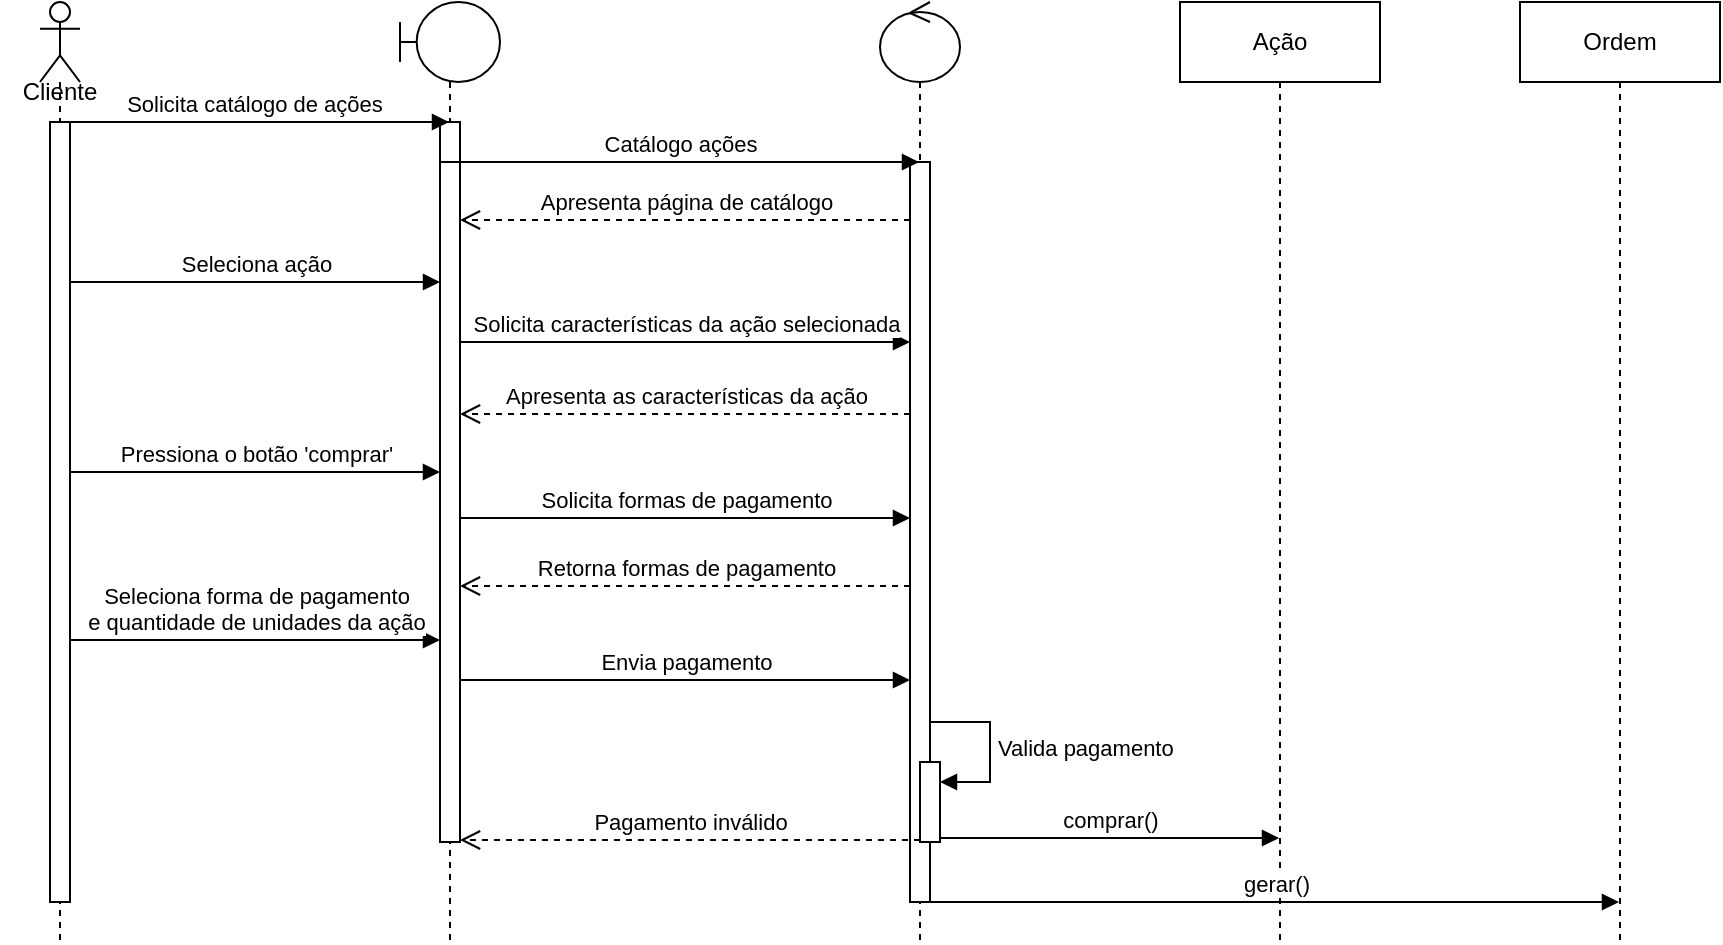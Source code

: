 <mxfile version="24.7.14">
  <diagram name="Página-1" id="KF2_ladcj-vhl3kibzI2">
    <mxGraphModel dx="659" dy="530" grid="1" gridSize="10" guides="1" tooltips="1" connect="1" arrows="1" fold="1" page="1" pageScale="1" pageWidth="827" pageHeight="1169" math="0" shadow="0">
      <root>
        <mxCell id="0" />
        <mxCell id="1" parent="0" />
        <mxCell id="QnlgLzVFs53YzpZ4HouB-1" value="" style="shape=umlLifeline;perimeter=lifelinePerimeter;whiteSpace=wrap;html=1;container=1;dropTarget=0;collapsible=0;recursiveResize=0;outlineConnect=0;portConstraint=eastwest;newEdgeStyle={&quot;curved&quot;:0,&quot;rounded&quot;:0};participant=umlActor;" vertex="1" parent="1">
          <mxGeometry x="130" y="30" width="20" height="470" as="geometry" />
        </mxCell>
        <mxCell id="QnlgLzVFs53YzpZ4HouB-7" value="" style="html=1;points=[[0,0,0,0,5],[0,1,0,0,-5],[1,0,0,0,5],[1,1,0,0,-5]];perimeter=orthogonalPerimeter;outlineConnect=0;targetShapes=umlLifeline;portConstraint=eastwest;newEdgeStyle={&quot;curved&quot;:0,&quot;rounded&quot;:0};" vertex="1" parent="QnlgLzVFs53YzpZ4HouB-1">
          <mxGeometry x="5" y="60" width="10" height="390" as="geometry" />
        </mxCell>
        <mxCell id="QnlgLzVFs53YzpZ4HouB-3" value="Cliente" style="text;html=1;align=center;verticalAlign=middle;whiteSpace=wrap;rounded=0;" vertex="1" parent="1">
          <mxGeometry x="110" y="60" width="60" height="30" as="geometry" />
        </mxCell>
        <mxCell id="QnlgLzVFs53YzpZ4HouB-5" value="" style="shape=umlLifeline;perimeter=lifelinePerimeter;whiteSpace=wrap;html=1;container=1;dropTarget=0;collapsible=0;recursiveResize=0;outlineConnect=0;portConstraint=eastwest;newEdgeStyle={&quot;curved&quot;:0,&quot;rounded&quot;:0};participant=umlBoundary;" vertex="1" parent="1">
          <mxGeometry x="310" y="30" width="50" height="470" as="geometry" />
        </mxCell>
        <mxCell id="QnlgLzVFs53YzpZ4HouB-9" value="" style="html=1;points=[[0,0,0,0,5],[0,1,0,0,-5],[1,0,0,0,5],[1,1,0,0,-5]];perimeter=orthogonalPerimeter;outlineConnect=0;targetShapes=umlLifeline;portConstraint=eastwest;newEdgeStyle={&quot;curved&quot;:0,&quot;rounded&quot;:0};" vertex="1" parent="QnlgLzVFs53YzpZ4HouB-5">
          <mxGeometry x="20" y="60" width="10" height="360" as="geometry" />
        </mxCell>
        <mxCell id="QnlgLzVFs53YzpZ4HouB-6" value="" style="shape=umlLifeline;perimeter=lifelinePerimeter;whiteSpace=wrap;html=1;container=1;dropTarget=0;collapsible=0;recursiveResize=0;outlineConnect=0;portConstraint=eastwest;newEdgeStyle={&quot;curved&quot;:0,&quot;rounded&quot;:0};participant=umlControl;" vertex="1" parent="1">
          <mxGeometry x="550" y="30" width="40" height="470" as="geometry" />
        </mxCell>
        <mxCell id="QnlgLzVFs53YzpZ4HouB-10" value="" style="html=1;points=[[0,0,0,0,5],[0,1,0,0,-5],[1,0,0,0,5],[1,1,0,0,-5]];perimeter=orthogonalPerimeter;outlineConnect=0;targetShapes=umlLifeline;portConstraint=eastwest;newEdgeStyle={&quot;curved&quot;:0,&quot;rounded&quot;:0};" vertex="1" parent="QnlgLzVFs53YzpZ4HouB-6">
          <mxGeometry x="15" y="80" width="10" height="370" as="geometry" />
        </mxCell>
        <mxCell id="QnlgLzVFs53YzpZ4HouB-29" value="" style="html=1;points=[[0,0,0,0,5],[0,1,0,0,-5],[1,0,0,0,5],[1,1,0,0,-5]];perimeter=orthogonalPerimeter;outlineConnect=0;targetShapes=umlLifeline;portConstraint=eastwest;newEdgeStyle={&quot;curved&quot;:0,&quot;rounded&quot;:0};" vertex="1" parent="QnlgLzVFs53YzpZ4HouB-6">
          <mxGeometry x="20" y="380" width="10" height="40" as="geometry" />
        </mxCell>
        <mxCell id="QnlgLzVFs53YzpZ4HouB-30" value="Valida pagamento" style="html=1;align=left;spacingLeft=2;endArrow=block;rounded=0;edgeStyle=orthogonalEdgeStyle;curved=0;rounded=0;" edge="1" target="QnlgLzVFs53YzpZ4HouB-29" parent="QnlgLzVFs53YzpZ4HouB-6">
          <mxGeometry relative="1" as="geometry">
            <mxPoint x="25" y="360" as="sourcePoint" />
            <Array as="points">
              <mxPoint x="55" y="390" />
            </Array>
          </mxGeometry>
        </mxCell>
        <mxCell id="QnlgLzVFs53YzpZ4HouB-8" value="Solicita catálogo de ações" style="html=1;verticalAlign=bottom;endArrow=block;curved=0;rounded=0;" edge="1" parent="1" target="QnlgLzVFs53YzpZ4HouB-5">
          <mxGeometry width="80" relative="1" as="geometry">
            <mxPoint x="140" y="90" as="sourcePoint" />
            <mxPoint x="220" y="90" as="targetPoint" />
          </mxGeometry>
        </mxCell>
        <mxCell id="QnlgLzVFs53YzpZ4HouB-11" value="Catálogo ações" style="html=1;verticalAlign=bottom;endArrow=block;curved=0;rounded=0;" edge="1" parent="1" target="QnlgLzVFs53YzpZ4HouB-6">
          <mxGeometry width="80" relative="1" as="geometry">
            <mxPoint x="330" y="110" as="sourcePoint" />
            <mxPoint x="410" y="110" as="targetPoint" />
          </mxGeometry>
        </mxCell>
        <mxCell id="QnlgLzVFs53YzpZ4HouB-12" value="Apresenta página de catálogo" style="html=1;verticalAlign=bottom;endArrow=open;dashed=1;endSize=8;curved=0;rounded=0;" edge="1" parent="1">
          <mxGeometry relative="1" as="geometry">
            <mxPoint x="565" y="139" as="sourcePoint" />
            <mxPoint x="340" y="139" as="targetPoint" />
          </mxGeometry>
        </mxCell>
        <mxCell id="QnlgLzVFs53YzpZ4HouB-13" value="Seleciona ação" style="html=1;verticalAlign=bottom;endArrow=block;curved=0;rounded=0;" edge="1" parent="1" target="QnlgLzVFs53YzpZ4HouB-9">
          <mxGeometry width="80" relative="1" as="geometry">
            <mxPoint x="145" y="170" as="sourcePoint" />
            <mxPoint x="250" y="200" as="targetPoint" />
          </mxGeometry>
        </mxCell>
        <mxCell id="QnlgLzVFs53YzpZ4HouB-14" value="Solicita características da ação selecionada" style="html=1;verticalAlign=bottom;endArrow=block;curved=0;rounded=0;" edge="1" parent="1">
          <mxGeometry width="80" relative="1" as="geometry">
            <mxPoint x="340" y="200" as="sourcePoint" />
            <mxPoint x="565" y="200" as="targetPoint" />
          </mxGeometry>
        </mxCell>
        <mxCell id="QnlgLzVFs53YzpZ4HouB-17" value="Ação" style="shape=umlLifeline;perimeter=lifelinePerimeter;whiteSpace=wrap;html=1;container=1;dropTarget=0;collapsible=0;recursiveResize=0;outlineConnect=0;portConstraint=eastwest;newEdgeStyle={&quot;curved&quot;:0,&quot;rounded&quot;:0};" vertex="1" parent="1">
          <mxGeometry x="700" y="30" width="100" height="470" as="geometry" />
        </mxCell>
        <mxCell id="QnlgLzVFs53YzpZ4HouB-18" value="Apresenta as características da ação" style="html=1;verticalAlign=bottom;endArrow=open;dashed=1;endSize=8;curved=0;rounded=0;" edge="1" parent="1" target="QnlgLzVFs53YzpZ4HouB-9">
          <mxGeometry relative="1" as="geometry">
            <mxPoint x="565" y="236" as="sourcePoint" />
            <mxPoint x="330" y="236" as="targetPoint" />
          </mxGeometry>
        </mxCell>
        <mxCell id="QnlgLzVFs53YzpZ4HouB-19" value="Pressiona o botão &#39;comprar&#39;" style="html=1;verticalAlign=bottom;endArrow=block;curved=0;rounded=0;" edge="1" parent="1" target="QnlgLzVFs53YzpZ4HouB-9">
          <mxGeometry width="80" relative="1" as="geometry">
            <mxPoint x="145" y="265" as="sourcePoint" />
            <mxPoint x="320" y="265" as="targetPoint" />
          </mxGeometry>
        </mxCell>
        <mxCell id="QnlgLzVFs53YzpZ4HouB-20" value="Solicita formas de pagamento" style="html=1;verticalAlign=bottom;endArrow=block;curved=0;rounded=0;" edge="1" parent="1" source="QnlgLzVFs53YzpZ4HouB-9">
          <mxGeometry width="80" relative="1" as="geometry">
            <mxPoint x="330" y="288" as="sourcePoint" />
            <mxPoint x="565" y="288" as="targetPoint" />
          </mxGeometry>
        </mxCell>
        <mxCell id="QnlgLzVFs53YzpZ4HouB-21" value="Retorna formas de pagamento" style="html=1;verticalAlign=bottom;endArrow=open;dashed=1;endSize=8;curved=0;rounded=0;" edge="1" parent="1" target="QnlgLzVFs53YzpZ4HouB-9">
          <mxGeometry relative="1" as="geometry">
            <mxPoint x="565" y="322" as="sourcePoint" />
            <mxPoint x="330" y="322" as="targetPoint" />
          </mxGeometry>
        </mxCell>
        <mxCell id="QnlgLzVFs53YzpZ4HouB-22" value="Seleciona forma de pagamento&lt;br&gt;e quantidade de unidades da ação" style="html=1;verticalAlign=bottom;endArrow=block;curved=0;rounded=0;" edge="1" parent="1">
          <mxGeometry width="80" relative="1" as="geometry">
            <mxPoint x="145" y="349" as="sourcePoint" />
            <mxPoint x="330" y="349" as="targetPoint" />
          </mxGeometry>
        </mxCell>
        <mxCell id="QnlgLzVFs53YzpZ4HouB-24" value="Envia pagamento" style="html=1;verticalAlign=bottom;endArrow=block;curved=0;rounded=0;" edge="1" parent="1">
          <mxGeometry width="80" relative="1" as="geometry">
            <mxPoint x="340" y="369" as="sourcePoint" />
            <mxPoint x="565" y="369" as="targetPoint" />
          </mxGeometry>
        </mxCell>
        <mxCell id="QnlgLzVFs53YzpZ4HouB-31" value="comprar()" style="html=1;verticalAlign=bottom;endArrow=block;curved=0;rounded=0;" edge="1" parent="1">
          <mxGeometry width="80" relative="1" as="geometry">
            <mxPoint x="580" y="448.0" as="sourcePoint" />
            <mxPoint x="749.5" y="448.0" as="targetPoint" />
          </mxGeometry>
        </mxCell>
        <mxCell id="QnlgLzVFs53YzpZ4HouB-32" value="Ordem" style="shape=umlLifeline;perimeter=lifelinePerimeter;whiteSpace=wrap;html=1;container=1;dropTarget=0;collapsible=0;recursiveResize=0;outlineConnect=0;portConstraint=eastwest;newEdgeStyle={&quot;curved&quot;:0,&quot;rounded&quot;:0};" vertex="1" parent="1">
          <mxGeometry x="870" y="30" width="100" height="470" as="geometry" />
        </mxCell>
        <mxCell id="QnlgLzVFs53YzpZ4HouB-33" value="gerar()" style="html=1;verticalAlign=bottom;endArrow=block;curved=0;rounded=0;" edge="1" parent="1">
          <mxGeometry width="80" relative="1" as="geometry">
            <mxPoint x="575" y="480" as="sourcePoint" />
            <mxPoint x="919.5" y="480" as="targetPoint" />
          </mxGeometry>
        </mxCell>
        <mxCell id="QnlgLzVFs53YzpZ4HouB-34" value="Pagamento inválido" style="html=1;verticalAlign=bottom;endArrow=open;dashed=1;endSize=8;curved=0;rounded=0;" edge="1" parent="1" target="QnlgLzVFs53YzpZ4HouB-9">
          <mxGeometry relative="1" as="geometry">
            <mxPoint x="570" y="449" as="sourcePoint" />
            <mxPoint x="460" y="449" as="targetPoint" />
          </mxGeometry>
        </mxCell>
      </root>
    </mxGraphModel>
  </diagram>
</mxfile>
